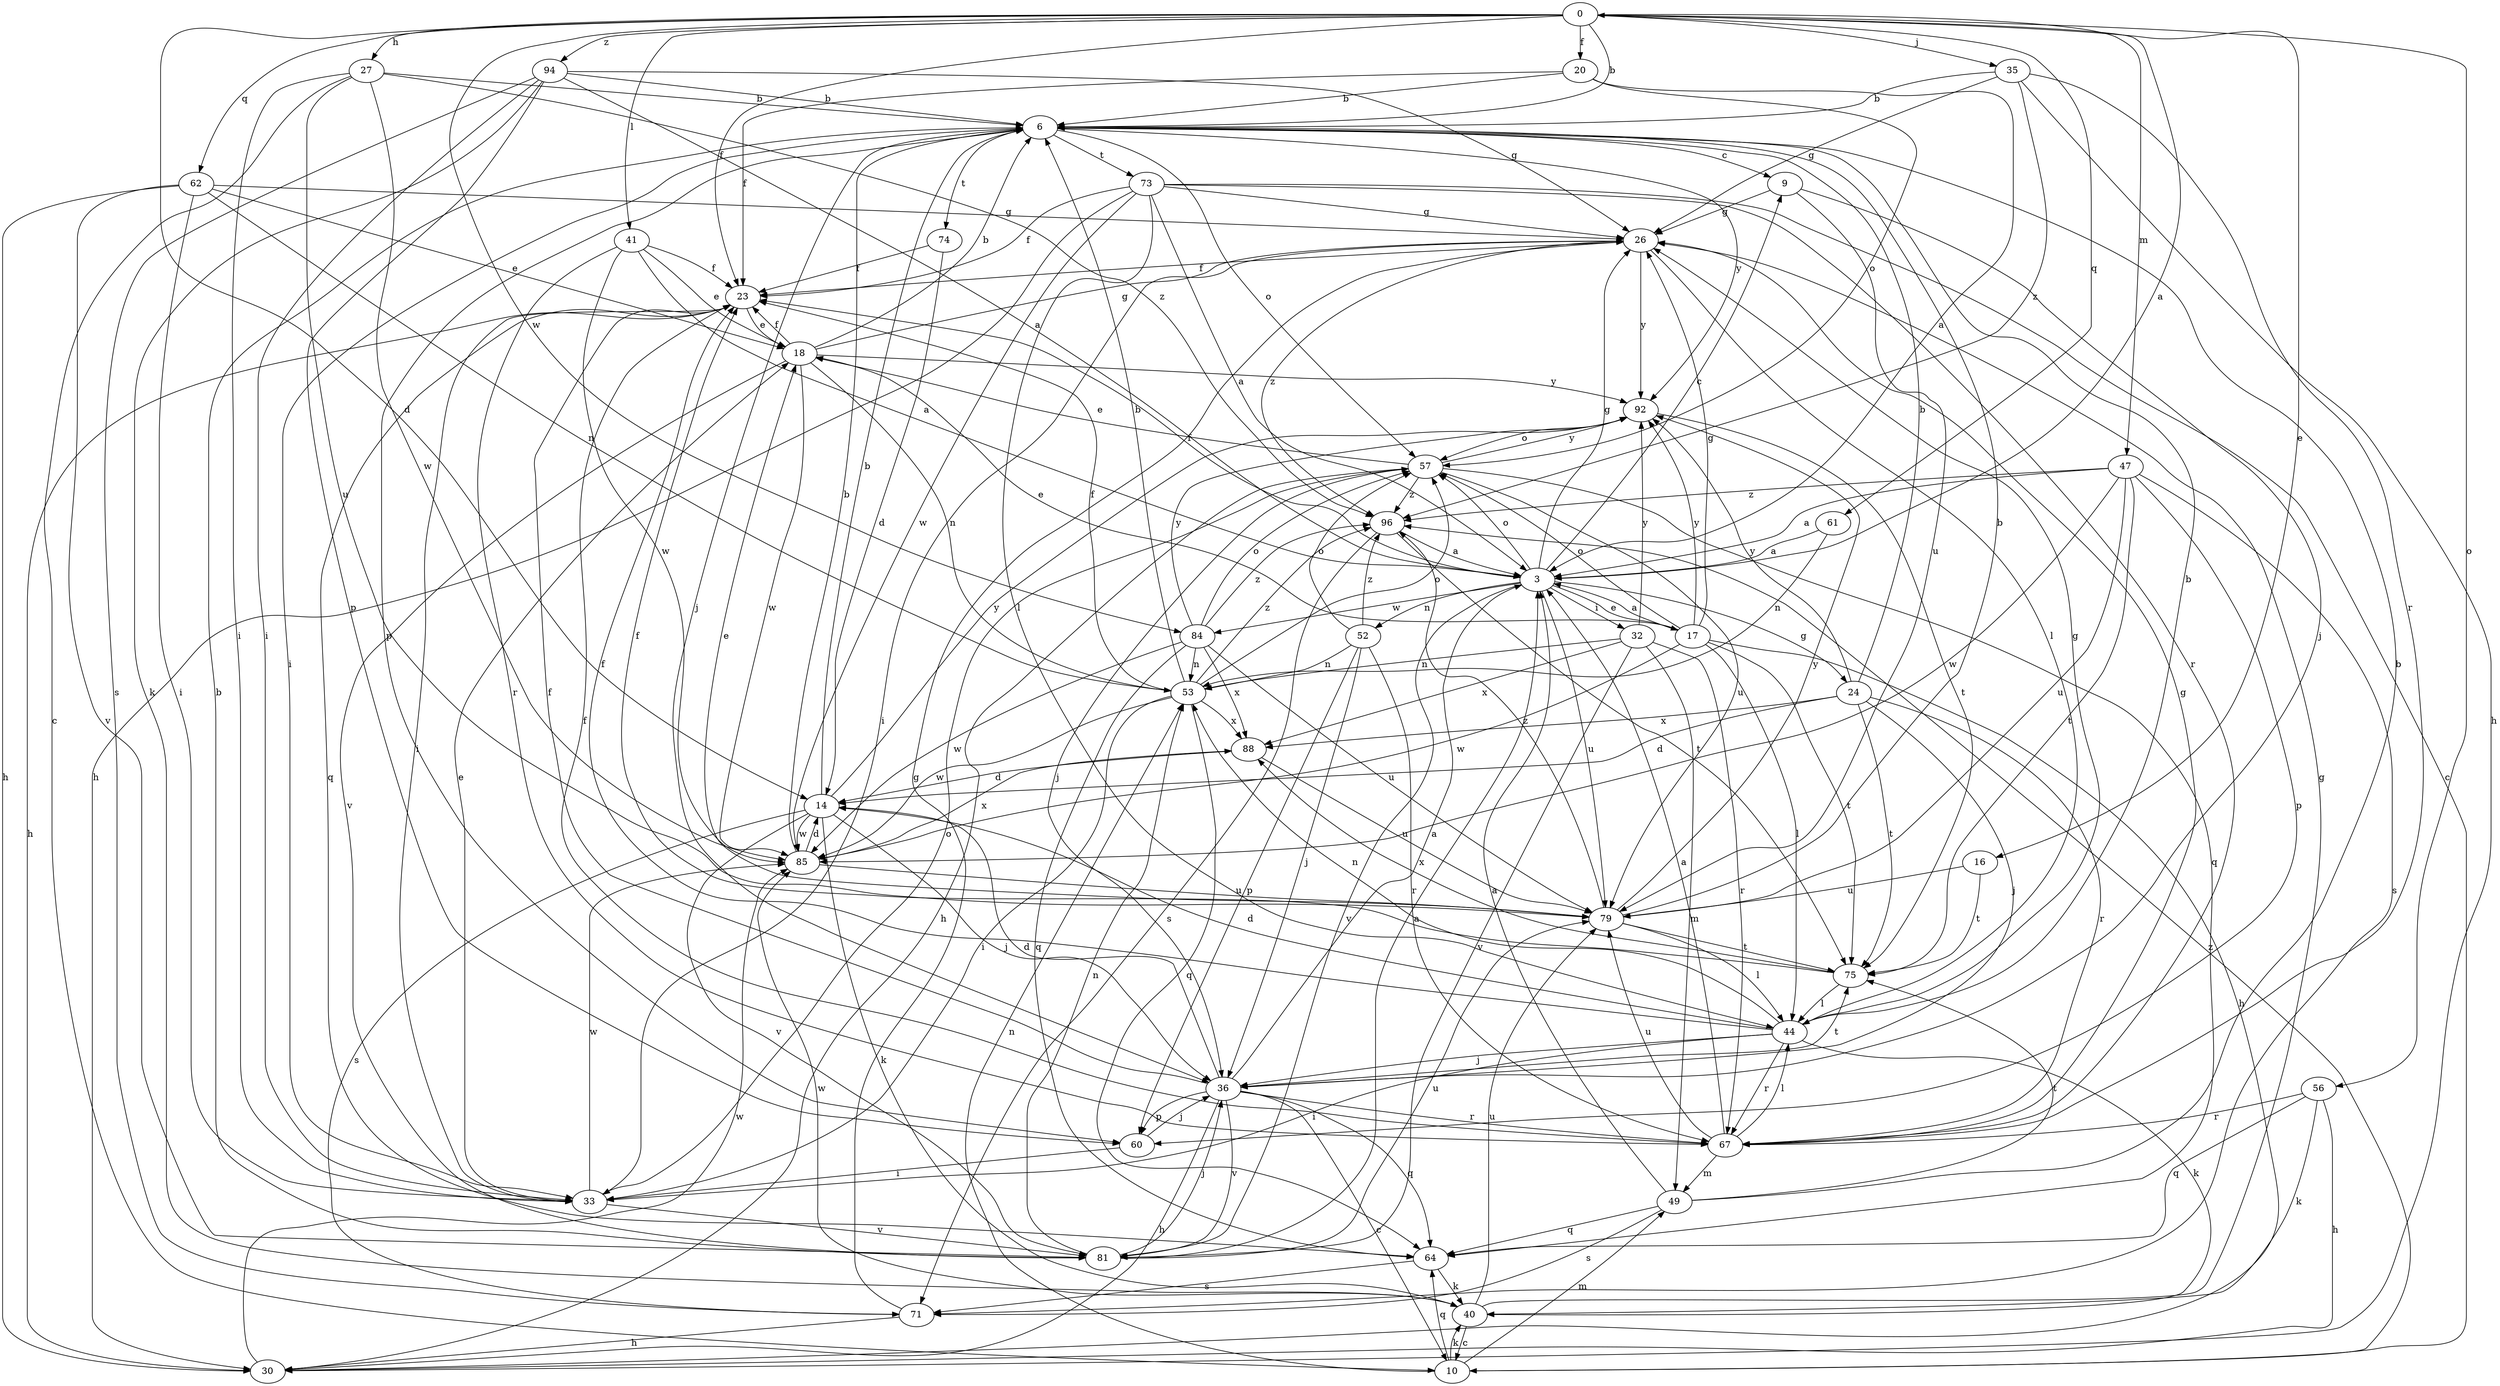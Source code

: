 strict digraph  {
0;
3;
6;
9;
10;
14;
16;
17;
18;
20;
23;
24;
26;
27;
30;
32;
33;
35;
36;
40;
41;
44;
47;
49;
52;
53;
56;
57;
60;
61;
62;
64;
67;
71;
73;
74;
75;
79;
81;
84;
85;
88;
92;
94;
96;
0 -> 6  [label=b];
0 -> 14  [label=d];
0 -> 16  [label=e];
0 -> 20  [label=f];
0 -> 23  [label=f];
0 -> 27  [label=h];
0 -> 35  [label=j];
0 -> 41  [label=l];
0 -> 47  [label=m];
0 -> 56  [label=o];
0 -> 61  [label=q];
0 -> 62  [label=q];
0 -> 84  [label=w];
0 -> 94  [label=z];
3 -> 0  [label=a];
3 -> 9  [label=c];
3 -> 17  [label=e];
3 -> 23  [label=f];
3 -> 24  [label=g];
3 -> 26  [label=g];
3 -> 32  [label=i];
3 -> 52  [label=n];
3 -> 57  [label=o];
3 -> 79  [label=u];
3 -> 81  [label=v];
3 -> 84  [label=w];
6 -> 9  [label=c];
6 -> 33  [label=i];
6 -> 36  [label=j];
6 -> 57  [label=o];
6 -> 60  [label=p];
6 -> 73  [label=t];
6 -> 74  [label=t];
6 -> 92  [label=y];
9 -> 26  [label=g];
9 -> 36  [label=j];
9 -> 79  [label=u];
10 -> 40  [label=k];
10 -> 49  [label=m];
10 -> 53  [label=n];
10 -> 64  [label=q];
10 -> 96  [label=z];
14 -> 6  [label=b];
14 -> 36  [label=j];
14 -> 40  [label=k];
14 -> 71  [label=s];
14 -> 81  [label=v];
14 -> 85  [label=w];
14 -> 92  [label=y];
16 -> 75  [label=t];
16 -> 79  [label=u];
17 -> 3  [label=a];
17 -> 18  [label=e];
17 -> 26  [label=g];
17 -> 30  [label=h];
17 -> 44  [label=l];
17 -> 57  [label=o];
17 -> 75  [label=t];
17 -> 85  [label=w];
17 -> 92  [label=y];
18 -> 6  [label=b];
18 -> 23  [label=f];
18 -> 26  [label=g];
18 -> 53  [label=n];
18 -> 81  [label=v];
18 -> 85  [label=w];
18 -> 92  [label=y];
20 -> 3  [label=a];
20 -> 6  [label=b];
20 -> 23  [label=f];
20 -> 57  [label=o];
23 -> 18  [label=e];
23 -> 30  [label=h];
23 -> 33  [label=i];
23 -> 64  [label=q];
24 -> 6  [label=b];
24 -> 14  [label=d];
24 -> 36  [label=j];
24 -> 67  [label=r];
24 -> 75  [label=t];
24 -> 88  [label=x];
24 -> 92  [label=y];
26 -> 23  [label=f];
26 -> 33  [label=i];
26 -> 44  [label=l];
26 -> 92  [label=y];
26 -> 96  [label=z];
27 -> 6  [label=b];
27 -> 10  [label=c];
27 -> 33  [label=i];
27 -> 79  [label=u];
27 -> 85  [label=w];
27 -> 96  [label=z];
30 -> 85  [label=w];
32 -> 49  [label=m];
32 -> 53  [label=n];
32 -> 67  [label=r];
32 -> 81  [label=v];
32 -> 88  [label=x];
32 -> 92  [label=y];
33 -> 18  [label=e];
33 -> 57  [label=o];
33 -> 81  [label=v];
33 -> 85  [label=w];
35 -> 6  [label=b];
35 -> 26  [label=g];
35 -> 30  [label=h];
35 -> 67  [label=r];
35 -> 96  [label=z];
36 -> 3  [label=a];
36 -> 10  [label=c];
36 -> 14  [label=d];
36 -> 23  [label=f];
36 -> 30  [label=h];
36 -> 60  [label=p];
36 -> 64  [label=q];
36 -> 67  [label=r];
36 -> 75  [label=t];
36 -> 81  [label=v];
40 -> 10  [label=c];
40 -> 26  [label=g];
40 -> 79  [label=u];
40 -> 85  [label=w];
41 -> 3  [label=a];
41 -> 18  [label=e];
41 -> 23  [label=f];
41 -> 67  [label=r];
41 -> 85  [label=w];
44 -> 6  [label=b];
44 -> 14  [label=d];
44 -> 23  [label=f];
44 -> 26  [label=g];
44 -> 33  [label=i];
44 -> 36  [label=j];
44 -> 40  [label=k];
44 -> 53  [label=n];
44 -> 67  [label=r];
47 -> 3  [label=a];
47 -> 60  [label=p];
47 -> 71  [label=s];
47 -> 75  [label=t];
47 -> 79  [label=u];
47 -> 85  [label=w];
47 -> 96  [label=z];
49 -> 3  [label=a];
49 -> 6  [label=b];
49 -> 64  [label=q];
49 -> 71  [label=s];
49 -> 75  [label=t];
52 -> 36  [label=j];
52 -> 53  [label=n];
52 -> 57  [label=o];
52 -> 60  [label=p];
52 -> 67  [label=r];
52 -> 96  [label=z];
53 -> 6  [label=b];
53 -> 23  [label=f];
53 -> 33  [label=i];
53 -> 57  [label=o];
53 -> 64  [label=q];
53 -> 85  [label=w];
53 -> 88  [label=x];
53 -> 96  [label=z];
56 -> 30  [label=h];
56 -> 40  [label=k];
56 -> 64  [label=q];
56 -> 67  [label=r];
57 -> 18  [label=e];
57 -> 30  [label=h];
57 -> 36  [label=j];
57 -> 64  [label=q];
57 -> 79  [label=u];
57 -> 92  [label=y];
57 -> 96  [label=z];
60 -> 33  [label=i];
60 -> 36  [label=j];
61 -> 3  [label=a];
61 -> 53  [label=n];
62 -> 18  [label=e];
62 -> 26  [label=g];
62 -> 30  [label=h];
62 -> 33  [label=i];
62 -> 53  [label=n];
62 -> 81  [label=v];
64 -> 40  [label=k];
64 -> 71  [label=s];
67 -> 3  [label=a];
67 -> 23  [label=f];
67 -> 26  [label=g];
67 -> 44  [label=l];
67 -> 49  [label=m];
67 -> 79  [label=u];
71 -> 26  [label=g];
71 -> 30  [label=h];
73 -> 3  [label=a];
73 -> 10  [label=c];
73 -> 23  [label=f];
73 -> 26  [label=g];
73 -> 30  [label=h];
73 -> 44  [label=l];
73 -> 67  [label=r];
73 -> 85  [label=w];
74 -> 14  [label=d];
74 -> 23  [label=f];
75 -> 23  [label=f];
75 -> 44  [label=l];
75 -> 88  [label=x];
79 -> 6  [label=b];
79 -> 18  [label=e];
79 -> 44  [label=l];
79 -> 75  [label=t];
79 -> 92  [label=y];
79 -> 96  [label=z];
81 -> 3  [label=a];
81 -> 6  [label=b];
81 -> 36  [label=j];
81 -> 53  [label=n];
81 -> 79  [label=u];
84 -> 53  [label=n];
84 -> 57  [label=o];
84 -> 64  [label=q];
84 -> 79  [label=u];
84 -> 85  [label=w];
84 -> 88  [label=x];
84 -> 92  [label=y];
84 -> 96  [label=z];
85 -> 6  [label=b];
85 -> 14  [label=d];
85 -> 79  [label=u];
85 -> 88  [label=x];
88 -> 14  [label=d];
88 -> 79  [label=u];
92 -> 57  [label=o];
92 -> 75  [label=t];
94 -> 3  [label=a];
94 -> 6  [label=b];
94 -> 26  [label=g];
94 -> 33  [label=i];
94 -> 40  [label=k];
94 -> 60  [label=p];
94 -> 71  [label=s];
96 -> 3  [label=a];
96 -> 71  [label=s];
96 -> 75  [label=t];
}
